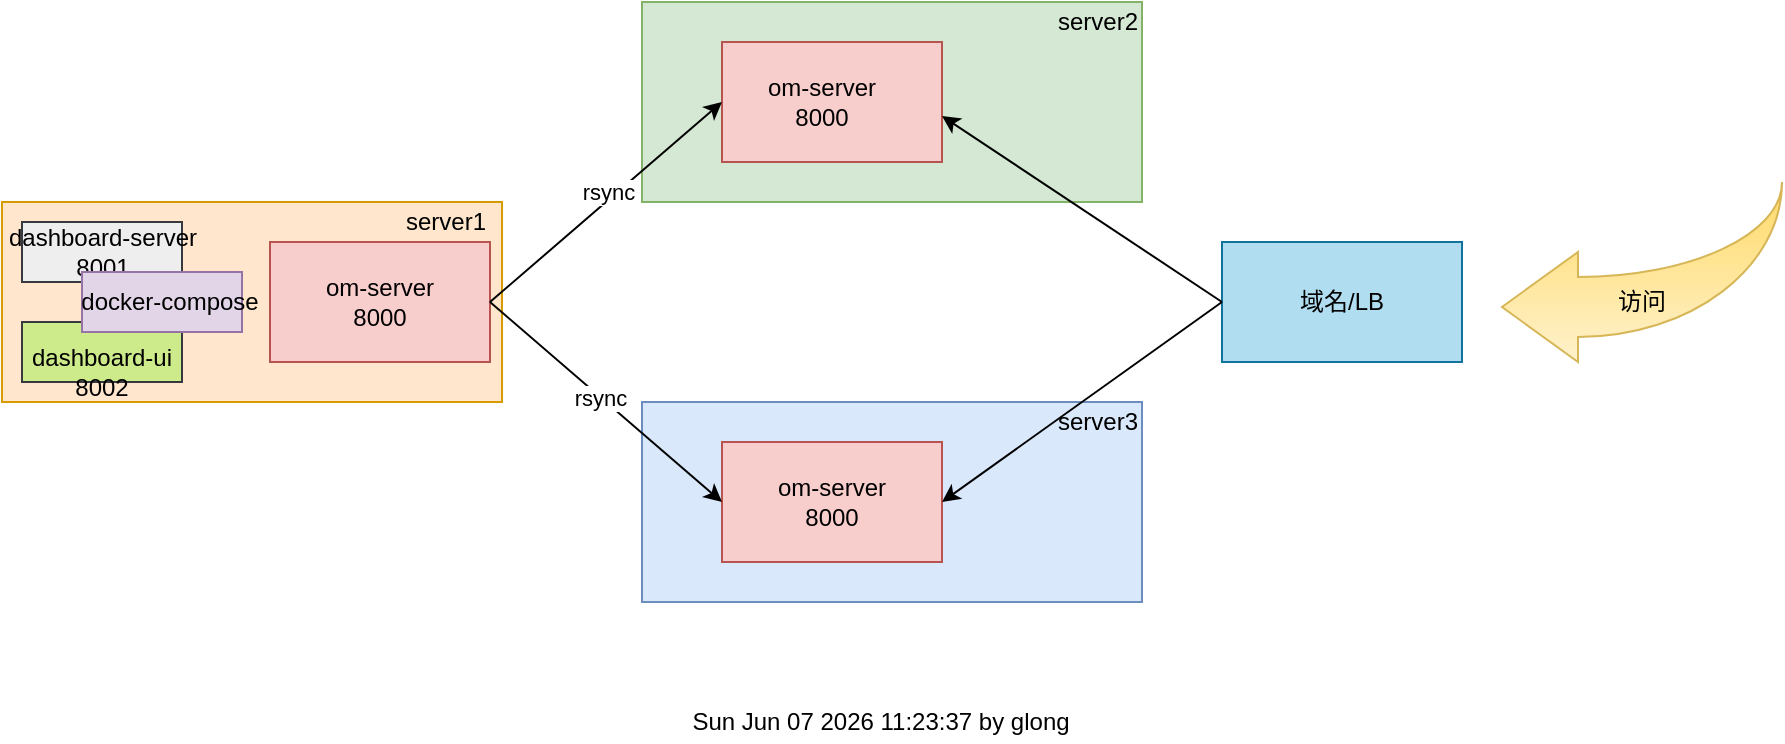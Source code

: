 <mxfile version="19.0.3" type="github">
  <diagram id="8riaiRhdfPTf05YPtbaP" name="Page-1">
    <mxGraphModel dx="1426" dy="793" grid="1" gridSize="10" guides="1" tooltips="1" connect="1" arrows="1" fold="1" page="1" pageScale="1" pageWidth="827" pageHeight="1169" math="0" shadow="0">
      <root>
        <mxCell id="0" />
        <mxCell id="1" parent="0" />
        <mxCell id="GlGfbqZYw3Rh_CImmQlt-1" value="" style="rounded=0;whiteSpace=wrap;html=1;fillColor=#ffe6cc;strokeColor=#d79b00;" vertex="1" parent="1">
          <mxGeometry x="280" y="460" width="250" height="100" as="geometry" />
        </mxCell>
        <mxCell id="GlGfbqZYw3Rh_CImmQlt-2" value="域名/LB" style="rounded=0;whiteSpace=wrap;html=1;fillColor=#b1ddf0;strokeColor=#10739e;" vertex="1" parent="1">
          <mxGeometry x="890" y="480" width="120" height="60" as="geometry" />
        </mxCell>
        <mxCell id="GlGfbqZYw3Rh_CImmQlt-3" value="" style="rounded=0;whiteSpace=wrap;html=1;fillColor=#f8cecc;strokeColor=#b85450;" vertex="1" parent="1">
          <mxGeometry x="414" y="480" width="110" height="60" as="geometry" />
        </mxCell>
        <mxCell id="GlGfbqZYw3Rh_CImmQlt-4" value="server1" style="text;html=1;strokeColor=none;fillColor=none;align=center;verticalAlign=middle;whiteSpace=wrap;rounded=0;" vertex="1" parent="1">
          <mxGeometry x="480" y="460" width="44" height="20" as="geometry" />
        </mxCell>
        <mxCell id="GlGfbqZYw3Rh_CImmQlt-12" value="" style="rounded=0;whiteSpace=wrap;html=1;fillColor=#d5e8d4;strokeColor=#82b366;" vertex="1" parent="1">
          <mxGeometry x="600" y="360" width="250" height="100" as="geometry" />
        </mxCell>
        <mxCell id="GlGfbqZYw3Rh_CImmQlt-14" value="" style="rounded=0;whiteSpace=wrap;html=1;fillColor=#f8cecc;strokeColor=#b85450;" vertex="1" parent="1">
          <mxGeometry x="640" y="380" width="110" height="60" as="geometry" />
        </mxCell>
        <mxCell id="GlGfbqZYw3Rh_CImmQlt-5" value="server2" style="text;html=1;strokeColor=none;fillColor=none;align=center;verticalAlign=middle;whiteSpace=wrap;rounded=0;" vertex="1" parent="1">
          <mxGeometry x="806" y="360" width="44" height="20" as="geometry" />
        </mxCell>
        <mxCell id="GlGfbqZYw3Rh_CImmQlt-15" value="" style="rounded=0;whiteSpace=wrap;html=1;fillColor=#dae8fc;strokeColor=#6c8ebf;" vertex="1" parent="1">
          <mxGeometry x="600" y="560" width="250" height="100" as="geometry" />
        </mxCell>
        <mxCell id="GlGfbqZYw3Rh_CImmQlt-13" value="" style="rounded=0;whiteSpace=wrap;html=1;fillColor=#f8cecc;strokeColor=#b85450;" vertex="1" parent="1">
          <mxGeometry x="640" y="580" width="110" height="60" as="geometry" />
        </mxCell>
        <mxCell id="GlGfbqZYw3Rh_CImmQlt-6" value="server3" style="text;html=1;strokeColor=none;fillColor=none;align=center;verticalAlign=middle;whiteSpace=wrap;rounded=0;" vertex="1" parent="1">
          <mxGeometry x="806" y="560" width="44" height="20" as="geometry" />
        </mxCell>
        <mxCell id="GlGfbqZYw3Rh_CImmQlt-17" value="om-server&lt;br&gt;8000" style="text;html=1;strokeColor=none;fillColor=none;align=center;verticalAlign=middle;whiteSpace=wrap;rounded=0;" vertex="1" parent="1">
          <mxGeometry x="439" y="495" width="60" height="30" as="geometry" />
        </mxCell>
        <mxCell id="GlGfbqZYw3Rh_CImmQlt-18" value="om-server&lt;br&gt;8000" style="text;html=1;strokeColor=none;fillColor=none;align=center;verticalAlign=middle;whiteSpace=wrap;rounded=0;" vertex="1" parent="1">
          <mxGeometry x="660" y="395" width="60" height="30" as="geometry" />
        </mxCell>
        <mxCell id="GlGfbqZYw3Rh_CImmQlt-19" value="om-server&lt;br&gt;8000" style="text;html=1;strokeColor=none;fillColor=none;align=center;verticalAlign=middle;whiteSpace=wrap;rounded=0;" vertex="1" parent="1">
          <mxGeometry x="665" y="595" width="60" height="30" as="geometry" />
        </mxCell>
        <mxCell id="GlGfbqZYw3Rh_CImmQlt-20" value="" style="endArrow=classic;html=1;rounded=0;exitX=1;exitY=0.5;exitDx=0;exitDy=0;entryX=0;entryY=0.5;entryDx=0;entryDy=0;" edge="1" parent="1" source="GlGfbqZYw3Rh_CImmQlt-3" target="GlGfbqZYw3Rh_CImmQlt-14">
          <mxGeometry width="50" height="50" relative="1" as="geometry">
            <mxPoint x="1070" y="330" as="sourcePoint" />
            <mxPoint x="1120" y="280" as="targetPoint" />
          </mxGeometry>
        </mxCell>
        <mxCell id="GlGfbqZYw3Rh_CImmQlt-23" value="rsync" style="edgeLabel;html=1;align=center;verticalAlign=middle;resizable=0;points=[];" vertex="1" connectable="0" parent="GlGfbqZYw3Rh_CImmQlt-20">
          <mxGeometry x="0.052" y="3" relative="1" as="geometry">
            <mxPoint as="offset" />
          </mxGeometry>
        </mxCell>
        <mxCell id="GlGfbqZYw3Rh_CImmQlt-21" value="" style="endArrow=classic;html=1;rounded=0;exitX=1;exitY=0.5;exitDx=0;exitDy=0;entryX=0;entryY=0.5;entryDx=0;entryDy=0;" edge="1" parent="1" source="GlGfbqZYw3Rh_CImmQlt-3" target="GlGfbqZYw3Rh_CImmQlt-13">
          <mxGeometry width="50" height="50" relative="1" as="geometry">
            <mxPoint x="940" y="320" as="sourcePoint" />
            <mxPoint x="990" y="270" as="targetPoint" />
          </mxGeometry>
        </mxCell>
        <mxCell id="GlGfbqZYw3Rh_CImmQlt-22" value="rsync" style="edgeLabel;html=1;align=center;verticalAlign=middle;resizable=0;points=[];" vertex="1" connectable="0" parent="GlGfbqZYw3Rh_CImmQlt-21">
          <mxGeometry x="-0.055" relative="1" as="geometry">
            <mxPoint as="offset" />
          </mxGeometry>
        </mxCell>
        <mxCell id="GlGfbqZYw3Rh_CImmQlt-24" value="" style="rounded=0;whiteSpace=wrap;html=1;fillColor=#eeeeee;strokeColor=#36393d;" vertex="1" parent="1">
          <mxGeometry x="290" y="470" width="80" height="30" as="geometry" />
        </mxCell>
        <mxCell id="GlGfbqZYw3Rh_CImmQlt-26" value="" style="rounded=0;whiteSpace=wrap;html=1;fillColor=#cdeb8b;strokeColor=#36393d;" vertex="1" parent="1">
          <mxGeometry x="290" y="520" width="80" height="30" as="geometry" />
        </mxCell>
        <mxCell id="GlGfbqZYw3Rh_CImmQlt-27" value="dashboard-ui&lt;br&gt;8002" style="text;html=1;strokeColor=none;fillColor=none;align=center;verticalAlign=middle;whiteSpace=wrap;rounded=0;" vertex="1" parent="1">
          <mxGeometry x="290" y="540" width="80" height="10" as="geometry" />
        </mxCell>
        <mxCell id="GlGfbqZYw3Rh_CImmQlt-28" value="dashboard-server&lt;br&gt;8001" style="text;html=1;strokeColor=none;fillColor=none;align=center;verticalAlign=middle;whiteSpace=wrap;rounded=0;" vertex="1" parent="1">
          <mxGeometry x="279.5" y="480" width="101" height="10" as="geometry" />
        </mxCell>
        <mxCell id="GlGfbqZYw3Rh_CImmQlt-30" value="" style="rounded=0;whiteSpace=wrap;html=1;fillColor=#e1d5e7;strokeColor=#9673a6;" vertex="1" parent="1">
          <mxGeometry x="320" y="495" width="80" height="30" as="geometry" />
        </mxCell>
        <mxCell id="GlGfbqZYw3Rh_CImmQlt-31" value="docker-compose" style="text;html=1;strokeColor=none;fillColor=none;align=center;verticalAlign=middle;whiteSpace=wrap;rounded=0;" vertex="1" parent="1">
          <mxGeometry x="314" y="500" width="100" height="20" as="geometry" />
        </mxCell>
        <mxCell id="GlGfbqZYw3Rh_CImmQlt-32" value="" style="endArrow=classic;html=1;rounded=0;entryX=1;entryY=0.617;entryDx=0;entryDy=0;entryPerimeter=0;exitX=0;exitY=0.5;exitDx=0;exitDy=0;" edge="1" parent="1" source="GlGfbqZYw3Rh_CImmQlt-2" target="GlGfbqZYw3Rh_CImmQlt-14">
          <mxGeometry width="50" height="50" relative="1" as="geometry">
            <mxPoint x="1040" y="240" as="sourcePoint" />
            <mxPoint x="1090" y="190" as="targetPoint" />
          </mxGeometry>
        </mxCell>
        <mxCell id="GlGfbqZYw3Rh_CImmQlt-33" value="" style="endArrow=classic;html=1;rounded=0;entryX=1;entryY=0.5;entryDx=0;entryDy=0;exitX=0;exitY=0.5;exitDx=0;exitDy=0;" edge="1" parent="1" source="GlGfbqZYw3Rh_CImmQlt-2" target="GlGfbqZYw3Rh_CImmQlt-13">
          <mxGeometry width="50" height="50" relative="1" as="geometry">
            <mxPoint x="1000" y="480" as="sourcePoint" />
            <mxPoint x="1170" y="610" as="targetPoint" />
          </mxGeometry>
        </mxCell>
        <UserObject label="%date{ddd mmm dd yyyy HH:MM:ss}% by glong" placeholders="1" id="GlGfbqZYw3Rh_CImmQlt-35">
          <mxCell style="text;html=1;strokeColor=none;fillColor=none;align=center;verticalAlign=middle;whiteSpace=wrap;overflow=hidden;" vertex="1" parent="1">
            <mxGeometry x="600" y="710" width="239" height="20" as="geometry" />
          </mxCell>
        </UserObject>
        <mxCell id="GlGfbqZYw3Rh_CImmQlt-36" value="" style="html=1;shadow=0;dashed=0;align=center;verticalAlign=middle;shape=mxgraph.arrows2.jumpInArrow;dy=15;dx=38;arrowHead=55;direction=west;fillColor=#fff2cc;strokeColor=#d6b656;gradientColor=#ffd966;" vertex="1" parent="1">
          <mxGeometry x="1030" y="450" width="140" height="90" as="geometry" />
        </mxCell>
        <mxCell id="GlGfbqZYw3Rh_CImmQlt-37" value="访问" style="text;html=1;strokeColor=none;fillColor=none;align=center;verticalAlign=middle;whiteSpace=wrap;rounded=0;" vertex="1" parent="1">
          <mxGeometry x="1070" y="495" width="60" height="30" as="geometry" />
        </mxCell>
      </root>
    </mxGraphModel>
  </diagram>
</mxfile>
